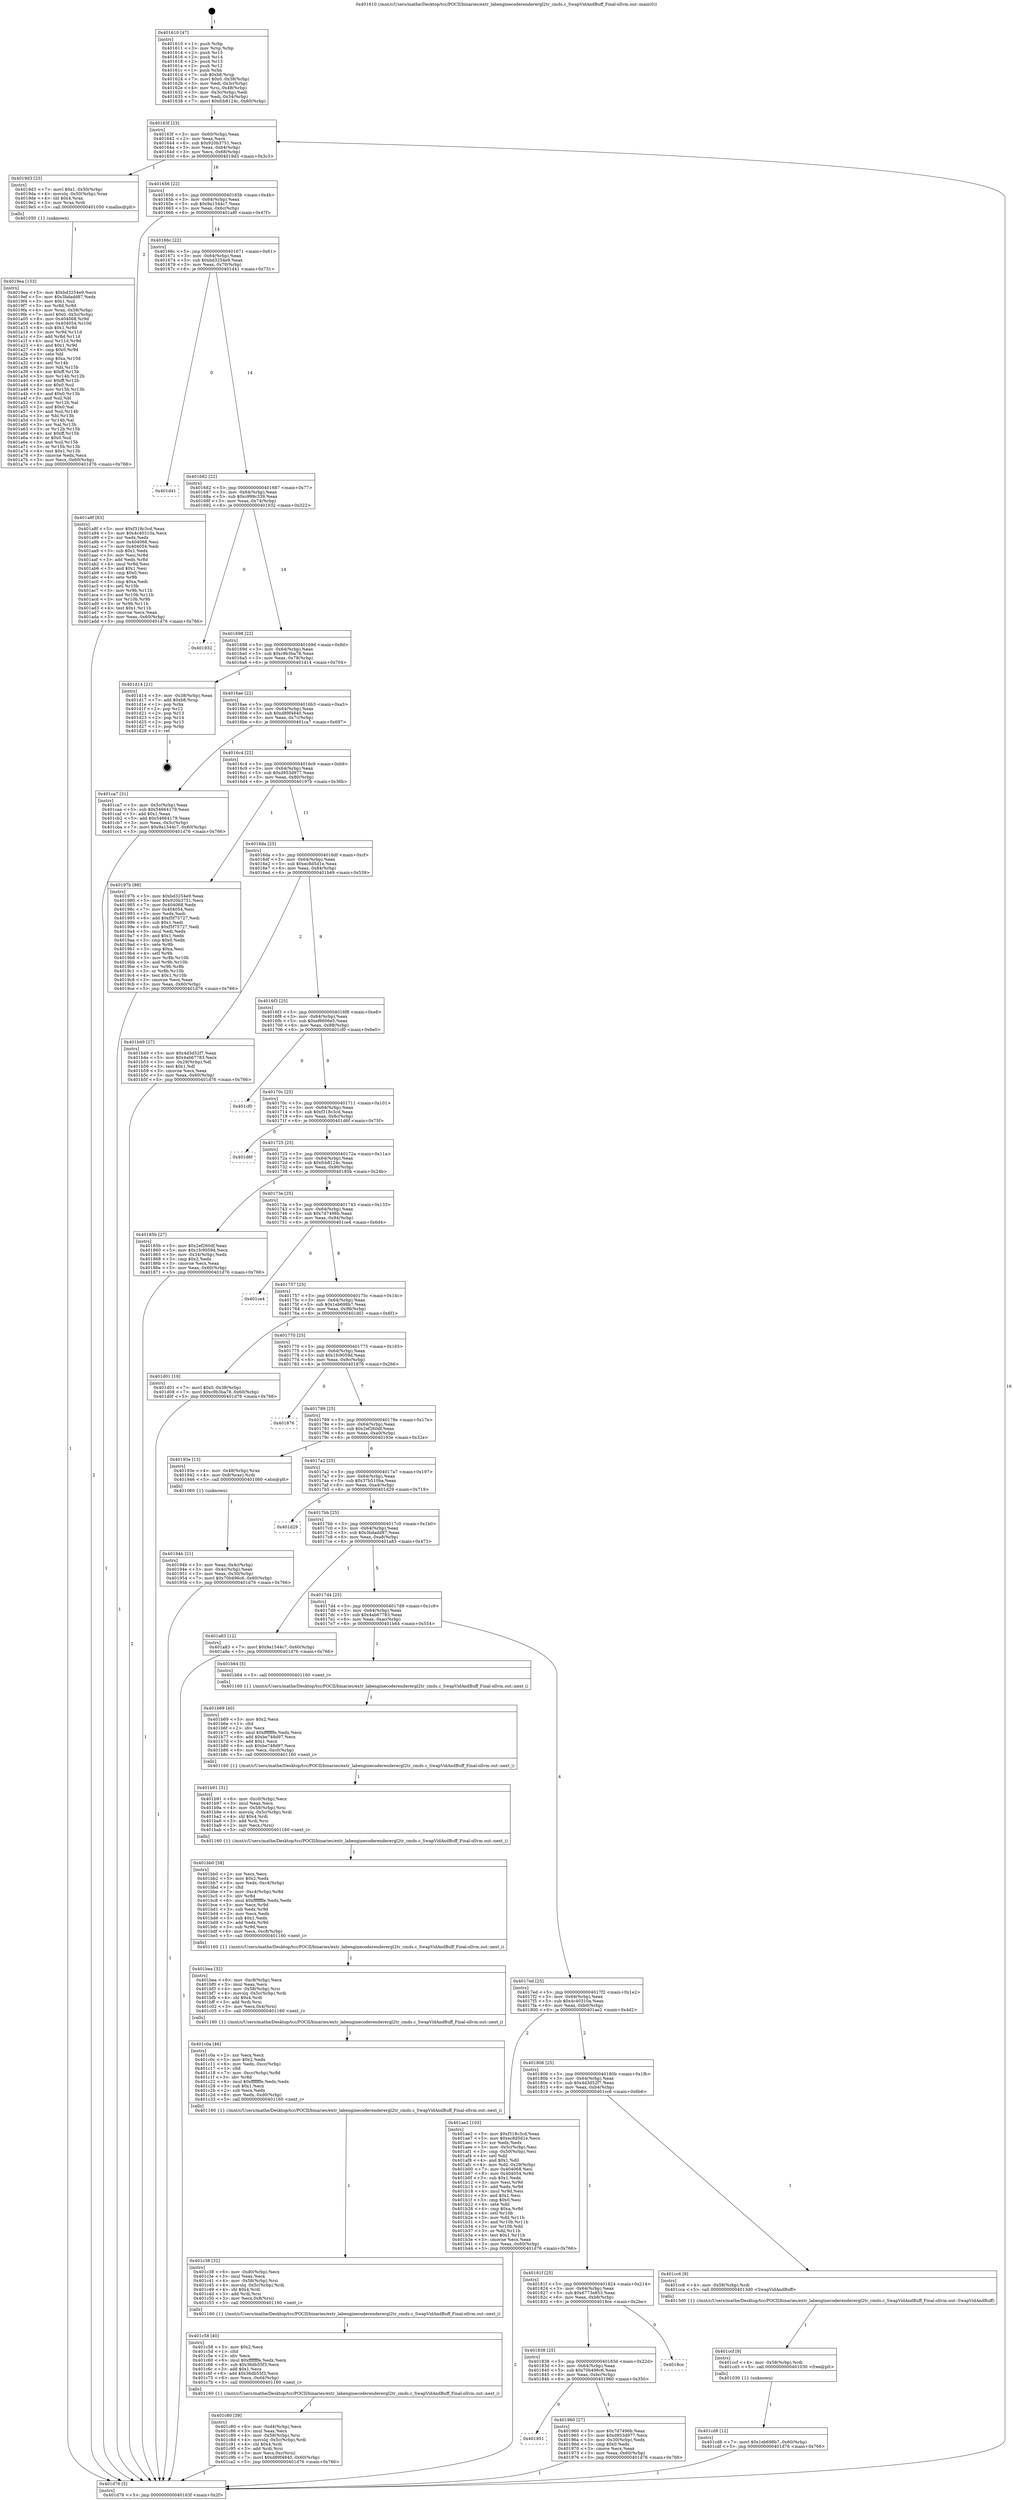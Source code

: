 digraph "0x401610" {
  label = "0x401610 (/mnt/c/Users/mathe/Desktop/tcc/POCII/binaries/extr_labenginecoderenderergl2tr_cmds.c_SwapVidAndBuff_Final-ollvm.out::main(0))"
  labelloc = "t"
  node[shape=record]

  Entry [label="",width=0.3,height=0.3,shape=circle,fillcolor=black,style=filled]
  "0x40163f" [label="{
     0x40163f [23]\l
     | [instrs]\l
     &nbsp;&nbsp;0x40163f \<+3\>: mov -0x60(%rbp),%eax\l
     &nbsp;&nbsp;0x401642 \<+2\>: mov %eax,%ecx\l
     &nbsp;&nbsp;0x401644 \<+6\>: sub $0x920b3751,%ecx\l
     &nbsp;&nbsp;0x40164a \<+3\>: mov %eax,-0x64(%rbp)\l
     &nbsp;&nbsp;0x40164d \<+3\>: mov %ecx,-0x68(%rbp)\l
     &nbsp;&nbsp;0x401650 \<+6\>: je 00000000004019d3 \<main+0x3c3\>\l
  }"]
  "0x4019d3" [label="{
     0x4019d3 [23]\l
     | [instrs]\l
     &nbsp;&nbsp;0x4019d3 \<+7\>: movl $0x1,-0x50(%rbp)\l
     &nbsp;&nbsp;0x4019da \<+4\>: movslq -0x50(%rbp),%rax\l
     &nbsp;&nbsp;0x4019de \<+4\>: shl $0x4,%rax\l
     &nbsp;&nbsp;0x4019e2 \<+3\>: mov %rax,%rdi\l
     &nbsp;&nbsp;0x4019e5 \<+5\>: call 0000000000401050 \<malloc@plt\>\l
     | [calls]\l
     &nbsp;&nbsp;0x401050 \{1\} (unknown)\l
  }"]
  "0x401656" [label="{
     0x401656 [22]\l
     | [instrs]\l
     &nbsp;&nbsp;0x401656 \<+5\>: jmp 000000000040165b \<main+0x4b\>\l
     &nbsp;&nbsp;0x40165b \<+3\>: mov -0x64(%rbp),%eax\l
     &nbsp;&nbsp;0x40165e \<+5\>: sub $0x9a1544c7,%eax\l
     &nbsp;&nbsp;0x401663 \<+3\>: mov %eax,-0x6c(%rbp)\l
     &nbsp;&nbsp;0x401666 \<+6\>: je 0000000000401a8f \<main+0x47f\>\l
  }"]
  Exit [label="",width=0.3,height=0.3,shape=circle,fillcolor=black,style=filled,peripheries=2]
  "0x401a8f" [label="{
     0x401a8f [83]\l
     | [instrs]\l
     &nbsp;&nbsp;0x401a8f \<+5\>: mov $0xf318c3cd,%eax\l
     &nbsp;&nbsp;0x401a94 \<+5\>: mov $0x4c40310a,%ecx\l
     &nbsp;&nbsp;0x401a99 \<+2\>: xor %edx,%edx\l
     &nbsp;&nbsp;0x401a9b \<+7\>: mov 0x404068,%esi\l
     &nbsp;&nbsp;0x401aa2 \<+7\>: mov 0x404054,%edi\l
     &nbsp;&nbsp;0x401aa9 \<+3\>: sub $0x1,%edx\l
     &nbsp;&nbsp;0x401aac \<+3\>: mov %esi,%r8d\l
     &nbsp;&nbsp;0x401aaf \<+3\>: add %edx,%r8d\l
     &nbsp;&nbsp;0x401ab2 \<+4\>: imul %r8d,%esi\l
     &nbsp;&nbsp;0x401ab6 \<+3\>: and $0x1,%esi\l
     &nbsp;&nbsp;0x401ab9 \<+3\>: cmp $0x0,%esi\l
     &nbsp;&nbsp;0x401abc \<+4\>: sete %r9b\l
     &nbsp;&nbsp;0x401ac0 \<+3\>: cmp $0xa,%edi\l
     &nbsp;&nbsp;0x401ac3 \<+4\>: setl %r10b\l
     &nbsp;&nbsp;0x401ac7 \<+3\>: mov %r9b,%r11b\l
     &nbsp;&nbsp;0x401aca \<+3\>: and %r10b,%r11b\l
     &nbsp;&nbsp;0x401acd \<+3\>: xor %r10b,%r9b\l
     &nbsp;&nbsp;0x401ad0 \<+3\>: or %r9b,%r11b\l
     &nbsp;&nbsp;0x401ad3 \<+4\>: test $0x1,%r11b\l
     &nbsp;&nbsp;0x401ad7 \<+3\>: cmovne %ecx,%eax\l
     &nbsp;&nbsp;0x401ada \<+3\>: mov %eax,-0x60(%rbp)\l
     &nbsp;&nbsp;0x401add \<+5\>: jmp 0000000000401d76 \<main+0x766\>\l
  }"]
  "0x40166c" [label="{
     0x40166c [22]\l
     | [instrs]\l
     &nbsp;&nbsp;0x40166c \<+5\>: jmp 0000000000401671 \<main+0x61\>\l
     &nbsp;&nbsp;0x401671 \<+3\>: mov -0x64(%rbp),%eax\l
     &nbsp;&nbsp;0x401674 \<+5\>: sub $0xbd3254e9,%eax\l
     &nbsp;&nbsp;0x401679 \<+3\>: mov %eax,-0x70(%rbp)\l
     &nbsp;&nbsp;0x40167c \<+6\>: je 0000000000401d41 \<main+0x731\>\l
  }"]
  "0x401cd8" [label="{
     0x401cd8 [12]\l
     | [instrs]\l
     &nbsp;&nbsp;0x401cd8 \<+7\>: movl $0x1eb698b7,-0x60(%rbp)\l
     &nbsp;&nbsp;0x401cdf \<+5\>: jmp 0000000000401d76 \<main+0x766\>\l
  }"]
  "0x401d41" [label="{
     0x401d41\l
  }", style=dashed]
  "0x401682" [label="{
     0x401682 [22]\l
     | [instrs]\l
     &nbsp;&nbsp;0x401682 \<+5\>: jmp 0000000000401687 \<main+0x77\>\l
     &nbsp;&nbsp;0x401687 \<+3\>: mov -0x64(%rbp),%eax\l
     &nbsp;&nbsp;0x40168a \<+5\>: sub $0xc999c339,%eax\l
     &nbsp;&nbsp;0x40168f \<+3\>: mov %eax,-0x74(%rbp)\l
     &nbsp;&nbsp;0x401692 \<+6\>: je 0000000000401932 \<main+0x322\>\l
  }"]
  "0x401ccf" [label="{
     0x401ccf [9]\l
     | [instrs]\l
     &nbsp;&nbsp;0x401ccf \<+4\>: mov -0x58(%rbp),%rdi\l
     &nbsp;&nbsp;0x401cd3 \<+5\>: call 0000000000401030 \<free@plt\>\l
     | [calls]\l
     &nbsp;&nbsp;0x401030 \{1\} (unknown)\l
  }"]
  "0x401932" [label="{
     0x401932\l
  }", style=dashed]
  "0x401698" [label="{
     0x401698 [22]\l
     | [instrs]\l
     &nbsp;&nbsp;0x401698 \<+5\>: jmp 000000000040169d \<main+0x8d\>\l
     &nbsp;&nbsp;0x40169d \<+3\>: mov -0x64(%rbp),%eax\l
     &nbsp;&nbsp;0x4016a0 \<+5\>: sub $0xc9b3ba78,%eax\l
     &nbsp;&nbsp;0x4016a5 \<+3\>: mov %eax,-0x78(%rbp)\l
     &nbsp;&nbsp;0x4016a8 \<+6\>: je 0000000000401d14 \<main+0x704\>\l
  }"]
  "0x401c80" [label="{
     0x401c80 [39]\l
     | [instrs]\l
     &nbsp;&nbsp;0x401c80 \<+6\>: mov -0xd4(%rbp),%ecx\l
     &nbsp;&nbsp;0x401c86 \<+3\>: imul %eax,%ecx\l
     &nbsp;&nbsp;0x401c89 \<+4\>: mov -0x58(%rbp),%rsi\l
     &nbsp;&nbsp;0x401c8d \<+4\>: movslq -0x5c(%rbp),%rdi\l
     &nbsp;&nbsp;0x401c91 \<+4\>: shl $0x4,%rdi\l
     &nbsp;&nbsp;0x401c95 \<+3\>: add %rdi,%rsi\l
     &nbsp;&nbsp;0x401c98 \<+3\>: mov %ecx,0xc(%rsi)\l
     &nbsp;&nbsp;0x401c9b \<+7\>: movl $0xd89f4840,-0x60(%rbp)\l
     &nbsp;&nbsp;0x401ca2 \<+5\>: jmp 0000000000401d76 \<main+0x766\>\l
  }"]
  "0x401d14" [label="{
     0x401d14 [21]\l
     | [instrs]\l
     &nbsp;&nbsp;0x401d14 \<+3\>: mov -0x38(%rbp),%eax\l
     &nbsp;&nbsp;0x401d17 \<+7\>: add $0xb8,%rsp\l
     &nbsp;&nbsp;0x401d1e \<+1\>: pop %rbx\l
     &nbsp;&nbsp;0x401d1f \<+2\>: pop %r12\l
     &nbsp;&nbsp;0x401d21 \<+2\>: pop %r13\l
     &nbsp;&nbsp;0x401d23 \<+2\>: pop %r14\l
     &nbsp;&nbsp;0x401d25 \<+2\>: pop %r15\l
     &nbsp;&nbsp;0x401d27 \<+1\>: pop %rbp\l
     &nbsp;&nbsp;0x401d28 \<+1\>: ret\l
  }"]
  "0x4016ae" [label="{
     0x4016ae [22]\l
     | [instrs]\l
     &nbsp;&nbsp;0x4016ae \<+5\>: jmp 00000000004016b3 \<main+0xa3\>\l
     &nbsp;&nbsp;0x4016b3 \<+3\>: mov -0x64(%rbp),%eax\l
     &nbsp;&nbsp;0x4016b6 \<+5\>: sub $0xd89f4840,%eax\l
     &nbsp;&nbsp;0x4016bb \<+3\>: mov %eax,-0x7c(%rbp)\l
     &nbsp;&nbsp;0x4016be \<+6\>: je 0000000000401ca7 \<main+0x697\>\l
  }"]
  "0x401c58" [label="{
     0x401c58 [40]\l
     | [instrs]\l
     &nbsp;&nbsp;0x401c58 \<+5\>: mov $0x2,%ecx\l
     &nbsp;&nbsp;0x401c5d \<+1\>: cltd\l
     &nbsp;&nbsp;0x401c5e \<+2\>: idiv %ecx\l
     &nbsp;&nbsp;0x401c60 \<+6\>: imul $0xfffffffe,%edx,%ecx\l
     &nbsp;&nbsp;0x401c66 \<+6\>: sub $0x36db55f3,%ecx\l
     &nbsp;&nbsp;0x401c6c \<+3\>: add $0x1,%ecx\l
     &nbsp;&nbsp;0x401c6f \<+6\>: add $0x36db55f3,%ecx\l
     &nbsp;&nbsp;0x401c75 \<+6\>: mov %ecx,-0xd4(%rbp)\l
     &nbsp;&nbsp;0x401c7b \<+5\>: call 0000000000401160 \<next_i\>\l
     | [calls]\l
     &nbsp;&nbsp;0x401160 \{1\} (/mnt/c/Users/mathe/Desktop/tcc/POCII/binaries/extr_labenginecoderenderergl2tr_cmds.c_SwapVidAndBuff_Final-ollvm.out::next_i)\l
  }"]
  "0x401ca7" [label="{
     0x401ca7 [31]\l
     | [instrs]\l
     &nbsp;&nbsp;0x401ca7 \<+3\>: mov -0x5c(%rbp),%eax\l
     &nbsp;&nbsp;0x401caa \<+5\>: sub $0x54664179,%eax\l
     &nbsp;&nbsp;0x401caf \<+3\>: add $0x1,%eax\l
     &nbsp;&nbsp;0x401cb2 \<+5\>: add $0x54664179,%eax\l
     &nbsp;&nbsp;0x401cb7 \<+3\>: mov %eax,-0x5c(%rbp)\l
     &nbsp;&nbsp;0x401cba \<+7\>: movl $0x9a1544c7,-0x60(%rbp)\l
     &nbsp;&nbsp;0x401cc1 \<+5\>: jmp 0000000000401d76 \<main+0x766\>\l
  }"]
  "0x4016c4" [label="{
     0x4016c4 [22]\l
     | [instrs]\l
     &nbsp;&nbsp;0x4016c4 \<+5\>: jmp 00000000004016c9 \<main+0xb9\>\l
     &nbsp;&nbsp;0x4016c9 \<+3\>: mov -0x64(%rbp),%eax\l
     &nbsp;&nbsp;0x4016cc \<+5\>: sub $0xd953d977,%eax\l
     &nbsp;&nbsp;0x4016d1 \<+3\>: mov %eax,-0x80(%rbp)\l
     &nbsp;&nbsp;0x4016d4 \<+6\>: je 000000000040197b \<main+0x36b\>\l
  }"]
  "0x401c38" [label="{
     0x401c38 [32]\l
     | [instrs]\l
     &nbsp;&nbsp;0x401c38 \<+6\>: mov -0xd0(%rbp),%ecx\l
     &nbsp;&nbsp;0x401c3e \<+3\>: imul %eax,%ecx\l
     &nbsp;&nbsp;0x401c41 \<+4\>: mov -0x58(%rbp),%rsi\l
     &nbsp;&nbsp;0x401c45 \<+4\>: movslq -0x5c(%rbp),%rdi\l
     &nbsp;&nbsp;0x401c49 \<+4\>: shl $0x4,%rdi\l
     &nbsp;&nbsp;0x401c4d \<+3\>: add %rdi,%rsi\l
     &nbsp;&nbsp;0x401c50 \<+3\>: mov %ecx,0x8(%rsi)\l
     &nbsp;&nbsp;0x401c53 \<+5\>: call 0000000000401160 \<next_i\>\l
     | [calls]\l
     &nbsp;&nbsp;0x401160 \{1\} (/mnt/c/Users/mathe/Desktop/tcc/POCII/binaries/extr_labenginecoderenderergl2tr_cmds.c_SwapVidAndBuff_Final-ollvm.out::next_i)\l
  }"]
  "0x40197b" [label="{
     0x40197b [88]\l
     | [instrs]\l
     &nbsp;&nbsp;0x40197b \<+5\>: mov $0xbd3254e9,%eax\l
     &nbsp;&nbsp;0x401980 \<+5\>: mov $0x920b3751,%ecx\l
     &nbsp;&nbsp;0x401985 \<+7\>: mov 0x404068,%edx\l
     &nbsp;&nbsp;0x40198c \<+7\>: mov 0x404054,%esi\l
     &nbsp;&nbsp;0x401993 \<+2\>: mov %edx,%edi\l
     &nbsp;&nbsp;0x401995 \<+6\>: add $0xf5f75727,%edi\l
     &nbsp;&nbsp;0x40199b \<+3\>: sub $0x1,%edi\l
     &nbsp;&nbsp;0x40199e \<+6\>: sub $0xf5f75727,%edi\l
     &nbsp;&nbsp;0x4019a4 \<+3\>: imul %edi,%edx\l
     &nbsp;&nbsp;0x4019a7 \<+3\>: and $0x1,%edx\l
     &nbsp;&nbsp;0x4019aa \<+3\>: cmp $0x0,%edx\l
     &nbsp;&nbsp;0x4019ad \<+4\>: sete %r8b\l
     &nbsp;&nbsp;0x4019b1 \<+3\>: cmp $0xa,%esi\l
     &nbsp;&nbsp;0x4019b4 \<+4\>: setl %r9b\l
     &nbsp;&nbsp;0x4019b8 \<+3\>: mov %r8b,%r10b\l
     &nbsp;&nbsp;0x4019bb \<+3\>: and %r9b,%r10b\l
     &nbsp;&nbsp;0x4019be \<+3\>: xor %r9b,%r8b\l
     &nbsp;&nbsp;0x4019c1 \<+3\>: or %r8b,%r10b\l
     &nbsp;&nbsp;0x4019c4 \<+4\>: test $0x1,%r10b\l
     &nbsp;&nbsp;0x4019c8 \<+3\>: cmovne %ecx,%eax\l
     &nbsp;&nbsp;0x4019cb \<+3\>: mov %eax,-0x60(%rbp)\l
     &nbsp;&nbsp;0x4019ce \<+5\>: jmp 0000000000401d76 \<main+0x766\>\l
  }"]
  "0x4016da" [label="{
     0x4016da [25]\l
     | [instrs]\l
     &nbsp;&nbsp;0x4016da \<+5\>: jmp 00000000004016df \<main+0xcf\>\l
     &nbsp;&nbsp;0x4016df \<+3\>: mov -0x64(%rbp),%eax\l
     &nbsp;&nbsp;0x4016e2 \<+5\>: sub $0xec8d5d1e,%eax\l
     &nbsp;&nbsp;0x4016e7 \<+6\>: mov %eax,-0x84(%rbp)\l
     &nbsp;&nbsp;0x4016ed \<+6\>: je 0000000000401b49 \<main+0x539\>\l
  }"]
  "0x401c0a" [label="{
     0x401c0a [46]\l
     | [instrs]\l
     &nbsp;&nbsp;0x401c0a \<+2\>: xor %ecx,%ecx\l
     &nbsp;&nbsp;0x401c0c \<+5\>: mov $0x2,%edx\l
     &nbsp;&nbsp;0x401c11 \<+6\>: mov %edx,-0xcc(%rbp)\l
     &nbsp;&nbsp;0x401c17 \<+1\>: cltd\l
     &nbsp;&nbsp;0x401c18 \<+7\>: mov -0xcc(%rbp),%r8d\l
     &nbsp;&nbsp;0x401c1f \<+3\>: idiv %r8d\l
     &nbsp;&nbsp;0x401c22 \<+6\>: imul $0xfffffffe,%edx,%edx\l
     &nbsp;&nbsp;0x401c28 \<+3\>: sub $0x1,%ecx\l
     &nbsp;&nbsp;0x401c2b \<+2\>: sub %ecx,%edx\l
     &nbsp;&nbsp;0x401c2d \<+6\>: mov %edx,-0xd0(%rbp)\l
     &nbsp;&nbsp;0x401c33 \<+5\>: call 0000000000401160 \<next_i\>\l
     | [calls]\l
     &nbsp;&nbsp;0x401160 \{1\} (/mnt/c/Users/mathe/Desktop/tcc/POCII/binaries/extr_labenginecoderenderergl2tr_cmds.c_SwapVidAndBuff_Final-ollvm.out::next_i)\l
  }"]
  "0x401b49" [label="{
     0x401b49 [27]\l
     | [instrs]\l
     &nbsp;&nbsp;0x401b49 \<+5\>: mov $0x4d3d52f7,%eax\l
     &nbsp;&nbsp;0x401b4e \<+5\>: mov $0x4ab67783,%ecx\l
     &nbsp;&nbsp;0x401b53 \<+3\>: mov -0x29(%rbp),%dl\l
     &nbsp;&nbsp;0x401b56 \<+3\>: test $0x1,%dl\l
     &nbsp;&nbsp;0x401b59 \<+3\>: cmovne %ecx,%eax\l
     &nbsp;&nbsp;0x401b5c \<+3\>: mov %eax,-0x60(%rbp)\l
     &nbsp;&nbsp;0x401b5f \<+5\>: jmp 0000000000401d76 \<main+0x766\>\l
  }"]
  "0x4016f3" [label="{
     0x4016f3 [25]\l
     | [instrs]\l
     &nbsp;&nbsp;0x4016f3 \<+5\>: jmp 00000000004016f8 \<main+0xe8\>\l
     &nbsp;&nbsp;0x4016f8 \<+3\>: mov -0x64(%rbp),%eax\l
     &nbsp;&nbsp;0x4016fb \<+5\>: sub $0xef6606e5,%eax\l
     &nbsp;&nbsp;0x401700 \<+6\>: mov %eax,-0x88(%rbp)\l
     &nbsp;&nbsp;0x401706 \<+6\>: je 0000000000401cf0 \<main+0x6e0\>\l
  }"]
  "0x401bea" [label="{
     0x401bea [32]\l
     | [instrs]\l
     &nbsp;&nbsp;0x401bea \<+6\>: mov -0xc8(%rbp),%ecx\l
     &nbsp;&nbsp;0x401bf0 \<+3\>: imul %eax,%ecx\l
     &nbsp;&nbsp;0x401bf3 \<+4\>: mov -0x58(%rbp),%rsi\l
     &nbsp;&nbsp;0x401bf7 \<+4\>: movslq -0x5c(%rbp),%rdi\l
     &nbsp;&nbsp;0x401bfb \<+4\>: shl $0x4,%rdi\l
     &nbsp;&nbsp;0x401bff \<+3\>: add %rdi,%rsi\l
     &nbsp;&nbsp;0x401c02 \<+3\>: mov %ecx,0x4(%rsi)\l
     &nbsp;&nbsp;0x401c05 \<+5\>: call 0000000000401160 \<next_i\>\l
     | [calls]\l
     &nbsp;&nbsp;0x401160 \{1\} (/mnt/c/Users/mathe/Desktop/tcc/POCII/binaries/extr_labenginecoderenderergl2tr_cmds.c_SwapVidAndBuff_Final-ollvm.out::next_i)\l
  }"]
  "0x401cf0" [label="{
     0x401cf0\l
  }", style=dashed]
  "0x40170c" [label="{
     0x40170c [25]\l
     | [instrs]\l
     &nbsp;&nbsp;0x40170c \<+5\>: jmp 0000000000401711 \<main+0x101\>\l
     &nbsp;&nbsp;0x401711 \<+3\>: mov -0x64(%rbp),%eax\l
     &nbsp;&nbsp;0x401714 \<+5\>: sub $0xf318c3cd,%eax\l
     &nbsp;&nbsp;0x401719 \<+6\>: mov %eax,-0x8c(%rbp)\l
     &nbsp;&nbsp;0x40171f \<+6\>: je 0000000000401d6f \<main+0x75f\>\l
  }"]
  "0x401bb0" [label="{
     0x401bb0 [58]\l
     | [instrs]\l
     &nbsp;&nbsp;0x401bb0 \<+2\>: xor %ecx,%ecx\l
     &nbsp;&nbsp;0x401bb2 \<+5\>: mov $0x2,%edx\l
     &nbsp;&nbsp;0x401bb7 \<+6\>: mov %edx,-0xc4(%rbp)\l
     &nbsp;&nbsp;0x401bbd \<+1\>: cltd\l
     &nbsp;&nbsp;0x401bbe \<+7\>: mov -0xc4(%rbp),%r8d\l
     &nbsp;&nbsp;0x401bc5 \<+3\>: idiv %r8d\l
     &nbsp;&nbsp;0x401bc8 \<+6\>: imul $0xfffffffe,%edx,%edx\l
     &nbsp;&nbsp;0x401bce \<+3\>: mov %ecx,%r9d\l
     &nbsp;&nbsp;0x401bd1 \<+3\>: sub %edx,%r9d\l
     &nbsp;&nbsp;0x401bd4 \<+2\>: mov %ecx,%edx\l
     &nbsp;&nbsp;0x401bd6 \<+3\>: sub $0x1,%edx\l
     &nbsp;&nbsp;0x401bd9 \<+3\>: add %edx,%r9d\l
     &nbsp;&nbsp;0x401bdc \<+3\>: sub %r9d,%ecx\l
     &nbsp;&nbsp;0x401bdf \<+6\>: mov %ecx,-0xc8(%rbp)\l
     &nbsp;&nbsp;0x401be5 \<+5\>: call 0000000000401160 \<next_i\>\l
     | [calls]\l
     &nbsp;&nbsp;0x401160 \{1\} (/mnt/c/Users/mathe/Desktop/tcc/POCII/binaries/extr_labenginecoderenderergl2tr_cmds.c_SwapVidAndBuff_Final-ollvm.out::next_i)\l
  }"]
  "0x401d6f" [label="{
     0x401d6f\l
  }", style=dashed]
  "0x401725" [label="{
     0x401725 [25]\l
     | [instrs]\l
     &nbsp;&nbsp;0x401725 \<+5\>: jmp 000000000040172a \<main+0x11a\>\l
     &nbsp;&nbsp;0x40172a \<+3\>: mov -0x64(%rbp),%eax\l
     &nbsp;&nbsp;0x40172d \<+5\>: sub $0xfcb8124c,%eax\l
     &nbsp;&nbsp;0x401732 \<+6\>: mov %eax,-0x90(%rbp)\l
     &nbsp;&nbsp;0x401738 \<+6\>: je 000000000040185b \<main+0x24b\>\l
  }"]
  "0x401b91" [label="{
     0x401b91 [31]\l
     | [instrs]\l
     &nbsp;&nbsp;0x401b91 \<+6\>: mov -0xc0(%rbp),%ecx\l
     &nbsp;&nbsp;0x401b97 \<+3\>: imul %eax,%ecx\l
     &nbsp;&nbsp;0x401b9a \<+4\>: mov -0x58(%rbp),%rsi\l
     &nbsp;&nbsp;0x401b9e \<+4\>: movslq -0x5c(%rbp),%rdi\l
     &nbsp;&nbsp;0x401ba2 \<+4\>: shl $0x4,%rdi\l
     &nbsp;&nbsp;0x401ba6 \<+3\>: add %rdi,%rsi\l
     &nbsp;&nbsp;0x401ba9 \<+2\>: mov %ecx,(%rsi)\l
     &nbsp;&nbsp;0x401bab \<+5\>: call 0000000000401160 \<next_i\>\l
     | [calls]\l
     &nbsp;&nbsp;0x401160 \{1\} (/mnt/c/Users/mathe/Desktop/tcc/POCII/binaries/extr_labenginecoderenderergl2tr_cmds.c_SwapVidAndBuff_Final-ollvm.out::next_i)\l
  }"]
  "0x40185b" [label="{
     0x40185b [27]\l
     | [instrs]\l
     &nbsp;&nbsp;0x40185b \<+5\>: mov $0x2ef260df,%eax\l
     &nbsp;&nbsp;0x401860 \<+5\>: mov $0x1fc9059d,%ecx\l
     &nbsp;&nbsp;0x401865 \<+3\>: mov -0x34(%rbp),%edx\l
     &nbsp;&nbsp;0x401868 \<+3\>: cmp $0x2,%edx\l
     &nbsp;&nbsp;0x40186b \<+3\>: cmovne %ecx,%eax\l
     &nbsp;&nbsp;0x40186e \<+3\>: mov %eax,-0x60(%rbp)\l
     &nbsp;&nbsp;0x401871 \<+5\>: jmp 0000000000401d76 \<main+0x766\>\l
  }"]
  "0x40173e" [label="{
     0x40173e [25]\l
     | [instrs]\l
     &nbsp;&nbsp;0x40173e \<+5\>: jmp 0000000000401743 \<main+0x133\>\l
     &nbsp;&nbsp;0x401743 \<+3\>: mov -0x64(%rbp),%eax\l
     &nbsp;&nbsp;0x401746 \<+5\>: sub $0x7d7496b,%eax\l
     &nbsp;&nbsp;0x40174b \<+6\>: mov %eax,-0x94(%rbp)\l
     &nbsp;&nbsp;0x401751 \<+6\>: je 0000000000401ce4 \<main+0x6d4\>\l
  }"]
  "0x401d76" [label="{
     0x401d76 [5]\l
     | [instrs]\l
     &nbsp;&nbsp;0x401d76 \<+5\>: jmp 000000000040163f \<main+0x2f\>\l
  }"]
  "0x401610" [label="{
     0x401610 [47]\l
     | [instrs]\l
     &nbsp;&nbsp;0x401610 \<+1\>: push %rbp\l
     &nbsp;&nbsp;0x401611 \<+3\>: mov %rsp,%rbp\l
     &nbsp;&nbsp;0x401614 \<+2\>: push %r15\l
     &nbsp;&nbsp;0x401616 \<+2\>: push %r14\l
     &nbsp;&nbsp;0x401618 \<+2\>: push %r13\l
     &nbsp;&nbsp;0x40161a \<+2\>: push %r12\l
     &nbsp;&nbsp;0x40161c \<+1\>: push %rbx\l
     &nbsp;&nbsp;0x40161d \<+7\>: sub $0xb8,%rsp\l
     &nbsp;&nbsp;0x401624 \<+7\>: movl $0x0,-0x38(%rbp)\l
     &nbsp;&nbsp;0x40162b \<+3\>: mov %edi,-0x3c(%rbp)\l
     &nbsp;&nbsp;0x40162e \<+4\>: mov %rsi,-0x48(%rbp)\l
     &nbsp;&nbsp;0x401632 \<+3\>: mov -0x3c(%rbp),%edi\l
     &nbsp;&nbsp;0x401635 \<+3\>: mov %edi,-0x34(%rbp)\l
     &nbsp;&nbsp;0x401638 \<+7\>: movl $0xfcb8124c,-0x60(%rbp)\l
  }"]
  "0x401b69" [label="{
     0x401b69 [40]\l
     | [instrs]\l
     &nbsp;&nbsp;0x401b69 \<+5\>: mov $0x2,%ecx\l
     &nbsp;&nbsp;0x401b6e \<+1\>: cltd\l
     &nbsp;&nbsp;0x401b6f \<+2\>: idiv %ecx\l
     &nbsp;&nbsp;0x401b71 \<+6\>: imul $0xfffffffe,%edx,%ecx\l
     &nbsp;&nbsp;0x401b77 \<+6\>: add $0xbe748d97,%ecx\l
     &nbsp;&nbsp;0x401b7d \<+3\>: add $0x1,%ecx\l
     &nbsp;&nbsp;0x401b80 \<+6\>: sub $0xbe748d97,%ecx\l
     &nbsp;&nbsp;0x401b86 \<+6\>: mov %ecx,-0xc0(%rbp)\l
     &nbsp;&nbsp;0x401b8c \<+5\>: call 0000000000401160 \<next_i\>\l
     | [calls]\l
     &nbsp;&nbsp;0x401160 \{1\} (/mnt/c/Users/mathe/Desktop/tcc/POCII/binaries/extr_labenginecoderenderergl2tr_cmds.c_SwapVidAndBuff_Final-ollvm.out::next_i)\l
  }"]
  "0x401ce4" [label="{
     0x401ce4\l
  }", style=dashed]
  "0x401757" [label="{
     0x401757 [25]\l
     | [instrs]\l
     &nbsp;&nbsp;0x401757 \<+5\>: jmp 000000000040175c \<main+0x14c\>\l
     &nbsp;&nbsp;0x40175c \<+3\>: mov -0x64(%rbp),%eax\l
     &nbsp;&nbsp;0x40175f \<+5\>: sub $0x1eb698b7,%eax\l
     &nbsp;&nbsp;0x401764 \<+6\>: mov %eax,-0x98(%rbp)\l
     &nbsp;&nbsp;0x40176a \<+6\>: je 0000000000401d01 \<main+0x6f1\>\l
  }"]
  "0x4019ea" [label="{
     0x4019ea [153]\l
     | [instrs]\l
     &nbsp;&nbsp;0x4019ea \<+5\>: mov $0xbd3254e9,%ecx\l
     &nbsp;&nbsp;0x4019ef \<+5\>: mov $0x3bdadd87,%edx\l
     &nbsp;&nbsp;0x4019f4 \<+3\>: mov $0x1,%sil\l
     &nbsp;&nbsp;0x4019f7 \<+3\>: xor %r8d,%r8d\l
     &nbsp;&nbsp;0x4019fa \<+4\>: mov %rax,-0x58(%rbp)\l
     &nbsp;&nbsp;0x4019fe \<+7\>: movl $0x0,-0x5c(%rbp)\l
     &nbsp;&nbsp;0x401a05 \<+8\>: mov 0x404068,%r9d\l
     &nbsp;&nbsp;0x401a0d \<+8\>: mov 0x404054,%r10d\l
     &nbsp;&nbsp;0x401a15 \<+4\>: sub $0x1,%r8d\l
     &nbsp;&nbsp;0x401a19 \<+3\>: mov %r9d,%r11d\l
     &nbsp;&nbsp;0x401a1c \<+3\>: add %r8d,%r11d\l
     &nbsp;&nbsp;0x401a1f \<+4\>: imul %r11d,%r9d\l
     &nbsp;&nbsp;0x401a23 \<+4\>: and $0x1,%r9d\l
     &nbsp;&nbsp;0x401a27 \<+4\>: cmp $0x0,%r9d\l
     &nbsp;&nbsp;0x401a2b \<+3\>: sete %bl\l
     &nbsp;&nbsp;0x401a2e \<+4\>: cmp $0xa,%r10d\l
     &nbsp;&nbsp;0x401a32 \<+4\>: setl %r14b\l
     &nbsp;&nbsp;0x401a36 \<+3\>: mov %bl,%r15b\l
     &nbsp;&nbsp;0x401a39 \<+4\>: xor $0xff,%r15b\l
     &nbsp;&nbsp;0x401a3d \<+3\>: mov %r14b,%r12b\l
     &nbsp;&nbsp;0x401a40 \<+4\>: xor $0xff,%r12b\l
     &nbsp;&nbsp;0x401a44 \<+4\>: xor $0x0,%sil\l
     &nbsp;&nbsp;0x401a48 \<+3\>: mov %r15b,%r13b\l
     &nbsp;&nbsp;0x401a4b \<+4\>: and $0x0,%r13b\l
     &nbsp;&nbsp;0x401a4f \<+3\>: and %sil,%bl\l
     &nbsp;&nbsp;0x401a52 \<+3\>: mov %r12b,%al\l
     &nbsp;&nbsp;0x401a55 \<+2\>: and $0x0,%al\l
     &nbsp;&nbsp;0x401a57 \<+3\>: and %sil,%r14b\l
     &nbsp;&nbsp;0x401a5a \<+3\>: or %bl,%r13b\l
     &nbsp;&nbsp;0x401a5d \<+3\>: or %r14b,%al\l
     &nbsp;&nbsp;0x401a60 \<+3\>: xor %al,%r13b\l
     &nbsp;&nbsp;0x401a63 \<+3\>: or %r12b,%r15b\l
     &nbsp;&nbsp;0x401a66 \<+4\>: xor $0xff,%r15b\l
     &nbsp;&nbsp;0x401a6a \<+4\>: or $0x0,%sil\l
     &nbsp;&nbsp;0x401a6e \<+3\>: and %sil,%r15b\l
     &nbsp;&nbsp;0x401a71 \<+3\>: or %r15b,%r13b\l
     &nbsp;&nbsp;0x401a74 \<+4\>: test $0x1,%r13b\l
     &nbsp;&nbsp;0x401a78 \<+3\>: cmovne %edx,%ecx\l
     &nbsp;&nbsp;0x401a7b \<+3\>: mov %ecx,-0x60(%rbp)\l
     &nbsp;&nbsp;0x401a7e \<+5\>: jmp 0000000000401d76 \<main+0x766\>\l
  }"]
  "0x401d01" [label="{
     0x401d01 [19]\l
     | [instrs]\l
     &nbsp;&nbsp;0x401d01 \<+7\>: movl $0x0,-0x38(%rbp)\l
     &nbsp;&nbsp;0x401d08 \<+7\>: movl $0xc9b3ba78,-0x60(%rbp)\l
     &nbsp;&nbsp;0x401d0f \<+5\>: jmp 0000000000401d76 \<main+0x766\>\l
  }"]
  "0x401770" [label="{
     0x401770 [25]\l
     | [instrs]\l
     &nbsp;&nbsp;0x401770 \<+5\>: jmp 0000000000401775 \<main+0x165\>\l
     &nbsp;&nbsp;0x401775 \<+3\>: mov -0x64(%rbp),%eax\l
     &nbsp;&nbsp;0x401778 \<+5\>: sub $0x1fc9059d,%eax\l
     &nbsp;&nbsp;0x40177d \<+6\>: mov %eax,-0x9c(%rbp)\l
     &nbsp;&nbsp;0x401783 \<+6\>: je 0000000000401876 \<main+0x266\>\l
  }"]
  "0x401851" [label="{
     0x401851\l
  }", style=dashed]
  "0x401876" [label="{
     0x401876\l
  }", style=dashed]
  "0x401789" [label="{
     0x401789 [25]\l
     | [instrs]\l
     &nbsp;&nbsp;0x401789 \<+5\>: jmp 000000000040178e \<main+0x17e\>\l
     &nbsp;&nbsp;0x40178e \<+3\>: mov -0x64(%rbp),%eax\l
     &nbsp;&nbsp;0x401791 \<+5\>: sub $0x2ef260df,%eax\l
     &nbsp;&nbsp;0x401796 \<+6\>: mov %eax,-0xa0(%rbp)\l
     &nbsp;&nbsp;0x40179c \<+6\>: je 000000000040193e \<main+0x32e\>\l
  }"]
  "0x401960" [label="{
     0x401960 [27]\l
     | [instrs]\l
     &nbsp;&nbsp;0x401960 \<+5\>: mov $0x7d7496b,%eax\l
     &nbsp;&nbsp;0x401965 \<+5\>: mov $0xd953d977,%ecx\l
     &nbsp;&nbsp;0x40196a \<+3\>: mov -0x30(%rbp),%edx\l
     &nbsp;&nbsp;0x40196d \<+3\>: cmp $0x0,%edx\l
     &nbsp;&nbsp;0x401970 \<+3\>: cmove %ecx,%eax\l
     &nbsp;&nbsp;0x401973 \<+3\>: mov %eax,-0x60(%rbp)\l
     &nbsp;&nbsp;0x401976 \<+5\>: jmp 0000000000401d76 \<main+0x766\>\l
  }"]
  "0x40193e" [label="{
     0x40193e [13]\l
     | [instrs]\l
     &nbsp;&nbsp;0x40193e \<+4\>: mov -0x48(%rbp),%rax\l
     &nbsp;&nbsp;0x401942 \<+4\>: mov 0x8(%rax),%rdi\l
     &nbsp;&nbsp;0x401946 \<+5\>: call 0000000000401060 \<atoi@plt\>\l
     | [calls]\l
     &nbsp;&nbsp;0x401060 \{1\} (unknown)\l
  }"]
  "0x4017a2" [label="{
     0x4017a2 [25]\l
     | [instrs]\l
     &nbsp;&nbsp;0x4017a2 \<+5\>: jmp 00000000004017a7 \<main+0x197\>\l
     &nbsp;&nbsp;0x4017a7 \<+3\>: mov -0x64(%rbp),%eax\l
     &nbsp;&nbsp;0x4017aa \<+5\>: sub $0x37b510ba,%eax\l
     &nbsp;&nbsp;0x4017af \<+6\>: mov %eax,-0xa4(%rbp)\l
     &nbsp;&nbsp;0x4017b5 \<+6\>: je 0000000000401d29 \<main+0x719\>\l
  }"]
  "0x40194b" [label="{
     0x40194b [21]\l
     | [instrs]\l
     &nbsp;&nbsp;0x40194b \<+3\>: mov %eax,-0x4c(%rbp)\l
     &nbsp;&nbsp;0x40194e \<+3\>: mov -0x4c(%rbp),%eax\l
     &nbsp;&nbsp;0x401951 \<+3\>: mov %eax,-0x30(%rbp)\l
     &nbsp;&nbsp;0x401954 \<+7\>: movl $0x70b496c6,-0x60(%rbp)\l
     &nbsp;&nbsp;0x40195b \<+5\>: jmp 0000000000401d76 \<main+0x766\>\l
  }"]
  "0x401838" [label="{
     0x401838 [25]\l
     | [instrs]\l
     &nbsp;&nbsp;0x401838 \<+5\>: jmp 000000000040183d \<main+0x22d\>\l
     &nbsp;&nbsp;0x40183d \<+3\>: mov -0x64(%rbp),%eax\l
     &nbsp;&nbsp;0x401840 \<+5\>: sub $0x70b496c6,%eax\l
     &nbsp;&nbsp;0x401845 \<+6\>: mov %eax,-0xbc(%rbp)\l
     &nbsp;&nbsp;0x40184b \<+6\>: je 0000000000401960 \<main+0x350\>\l
  }"]
  "0x401d29" [label="{
     0x401d29\l
  }", style=dashed]
  "0x4017bb" [label="{
     0x4017bb [25]\l
     | [instrs]\l
     &nbsp;&nbsp;0x4017bb \<+5\>: jmp 00000000004017c0 \<main+0x1b0\>\l
     &nbsp;&nbsp;0x4017c0 \<+3\>: mov -0x64(%rbp),%eax\l
     &nbsp;&nbsp;0x4017c3 \<+5\>: sub $0x3bdadd87,%eax\l
     &nbsp;&nbsp;0x4017c8 \<+6\>: mov %eax,-0xa8(%rbp)\l
     &nbsp;&nbsp;0x4017ce \<+6\>: je 0000000000401a83 \<main+0x473\>\l
  }"]
  "0x4018ce" [label="{
     0x4018ce\l
  }", style=dashed]
  "0x401a83" [label="{
     0x401a83 [12]\l
     | [instrs]\l
     &nbsp;&nbsp;0x401a83 \<+7\>: movl $0x9a1544c7,-0x60(%rbp)\l
     &nbsp;&nbsp;0x401a8a \<+5\>: jmp 0000000000401d76 \<main+0x766\>\l
  }"]
  "0x4017d4" [label="{
     0x4017d4 [25]\l
     | [instrs]\l
     &nbsp;&nbsp;0x4017d4 \<+5\>: jmp 00000000004017d9 \<main+0x1c9\>\l
     &nbsp;&nbsp;0x4017d9 \<+3\>: mov -0x64(%rbp),%eax\l
     &nbsp;&nbsp;0x4017dc \<+5\>: sub $0x4ab67783,%eax\l
     &nbsp;&nbsp;0x4017e1 \<+6\>: mov %eax,-0xac(%rbp)\l
     &nbsp;&nbsp;0x4017e7 \<+6\>: je 0000000000401b64 \<main+0x554\>\l
  }"]
  "0x40181f" [label="{
     0x40181f [25]\l
     | [instrs]\l
     &nbsp;&nbsp;0x40181f \<+5\>: jmp 0000000000401824 \<main+0x214\>\l
     &nbsp;&nbsp;0x401824 \<+3\>: mov -0x64(%rbp),%eax\l
     &nbsp;&nbsp;0x401827 \<+5\>: sub $0x6773e853,%eax\l
     &nbsp;&nbsp;0x40182c \<+6\>: mov %eax,-0xb8(%rbp)\l
     &nbsp;&nbsp;0x401832 \<+6\>: je 00000000004018ce \<main+0x2be\>\l
  }"]
  "0x401b64" [label="{
     0x401b64 [5]\l
     | [instrs]\l
     &nbsp;&nbsp;0x401b64 \<+5\>: call 0000000000401160 \<next_i\>\l
     | [calls]\l
     &nbsp;&nbsp;0x401160 \{1\} (/mnt/c/Users/mathe/Desktop/tcc/POCII/binaries/extr_labenginecoderenderergl2tr_cmds.c_SwapVidAndBuff_Final-ollvm.out::next_i)\l
  }"]
  "0x4017ed" [label="{
     0x4017ed [25]\l
     | [instrs]\l
     &nbsp;&nbsp;0x4017ed \<+5\>: jmp 00000000004017f2 \<main+0x1e2\>\l
     &nbsp;&nbsp;0x4017f2 \<+3\>: mov -0x64(%rbp),%eax\l
     &nbsp;&nbsp;0x4017f5 \<+5\>: sub $0x4c40310a,%eax\l
     &nbsp;&nbsp;0x4017fa \<+6\>: mov %eax,-0xb0(%rbp)\l
     &nbsp;&nbsp;0x401800 \<+6\>: je 0000000000401ae2 \<main+0x4d2\>\l
  }"]
  "0x401cc6" [label="{
     0x401cc6 [9]\l
     | [instrs]\l
     &nbsp;&nbsp;0x401cc6 \<+4\>: mov -0x58(%rbp),%rdi\l
     &nbsp;&nbsp;0x401cca \<+5\>: call 00000000004013d0 \<SwapVidAndBuff\>\l
     | [calls]\l
     &nbsp;&nbsp;0x4013d0 \{1\} (/mnt/c/Users/mathe/Desktop/tcc/POCII/binaries/extr_labenginecoderenderergl2tr_cmds.c_SwapVidAndBuff_Final-ollvm.out::SwapVidAndBuff)\l
  }"]
  "0x401ae2" [label="{
     0x401ae2 [103]\l
     | [instrs]\l
     &nbsp;&nbsp;0x401ae2 \<+5\>: mov $0xf318c3cd,%eax\l
     &nbsp;&nbsp;0x401ae7 \<+5\>: mov $0xec8d5d1e,%ecx\l
     &nbsp;&nbsp;0x401aec \<+2\>: xor %edx,%edx\l
     &nbsp;&nbsp;0x401aee \<+3\>: mov -0x5c(%rbp),%esi\l
     &nbsp;&nbsp;0x401af1 \<+3\>: cmp -0x50(%rbp),%esi\l
     &nbsp;&nbsp;0x401af4 \<+4\>: setl %dil\l
     &nbsp;&nbsp;0x401af8 \<+4\>: and $0x1,%dil\l
     &nbsp;&nbsp;0x401afc \<+4\>: mov %dil,-0x29(%rbp)\l
     &nbsp;&nbsp;0x401b00 \<+7\>: mov 0x404068,%esi\l
     &nbsp;&nbsp;0x401b07 \<+8\>: mov 0x404054,%r8d\l
     &nbsp;&nbsp;0x401b0f \<+3\>: sub $0x1,%edx\l
     &nbsp;&nbsp;0x401b12 \<+3\>: mov %esi,%r9d\l
     &nbsp;&nbsp;0x401b15 \<+3\>: add %edx,%r9d\l
     &nbsp;&nbsp;0x401b18 \<+4\>: imul %r9d,%esi\l
     &nbsp;&nbsp;0x401b1c \<+3\>: and $0x1,%esi\l
     &nbsp;&nbsp;0x401b1f \<+3\>: cmp $0x0,%esi\l
     &nbsp;&nbsp;0x401b22 \<+4\>: sete %dil\l
     &nbsp;&nbsp;0x401b26 \<+4\>: cmp $0xa,%r8d\l
     &nbsp;&nbsp;0x401b2a \<+4\>: setl %r10b\l
     &nbsp;&nbsp;0x401b2e \<+3\>: mov %dil,%r11b\l
     &nbsp;&nbsp;0x401b31 \<+3\>: and %r10b,%r11b\l
     &nbsp;&nbsp;0x401b34 \<+3\>: xor %r10b,%dil\l
     &nbsp;&nbsp;0x401b37 \<+3\>: or %dil,%r11b\l
     &nbsp;&nbsp;0x401b3a \<+4\>: test $0x1,%r11b\l
     &nbsp;&nbsp;0x401b3e \<+3\>: cmovne %ecx,%eax\l
     &nbsp;&nbsp;0x401b41 \<+3\>: mov %eax,-0x60(%rbp)\l
     &nbsp;&nbsp;0x401b44 \<+5\>: jmp 0000000000401d76 \<main+0x766\>\l
  }"]
  "0x401806" [label="{
     0x401806 [25]\l
     | [instrs]\l
     &nbsp;&nbsp;0x401806 \<+5\>: jmp 000000000040180b \<main+0x1fb\>\l
     &nbsp;&nbsp;0x40180b \<+3\>: mov -0x64(%rbp),%eax\l
     &nbsp;&nbsp;0x40180e \<+5\>: sub $0x4d3d52f7,%eax\l
     &nbsp;&nbsp;0x401813 \<+6\>: mov %eax,-0xb4(%rbp)\l
     &nbsp;&nbsp;0x401819 \<+6\>: je 0000000000401cc6 \<main+0x6b6\>\l
  }"]
  Entry -> "0x401610" [label=" 1"]
  "0x40163f" -> "0x4019d3" [label=" 1"]
  "0x40163f" -> "0x401656" [label=" 16"]
  "0x401d14" -> Exit [label=" 1"]
  "0x401656" -> "0x401a8f" [label=" 2"]
  "0x401656" -> "0x40166c" [label=" 14"]
  "0x401d01" -> "0x401d76" [label=" 1"]
  "0x40166c" -> "0x401d41" [label=" 0"]
  "0x40166c" -> "0x401682" [label=" 14"]
  "0x401cd8" -> "0x401d76" [label=" 1"]
  "0x401682" -> "0x401932" [label=" 0"]
  "0x401682" -> "0x401698" [label=" 14"]
  "0x401ccf" -> "0x401cd8" [label=" 1"]
  "0x401698" -> "0x401d14" [label=" 1"]
  "0x401698" -> "0x4016ae" [label=" 13"]
  "0x401cc6" -> "0x401ccf" [label=" 1"]
  "0x4016ae" -> "0x401ca7" [label=" 1"]
  "0x4016ae" -> "0x4016c4" [label=" 12"]
  "0x401ca7" -> "0x401d76" [label=" 1"]
  "0x4016c4" -> "0x40197b" [label=" 1"]
  "0x4016c4" -> "0x4016da" [label=" 11"]
  "0x401c80" -> "0x401d76" [label=" 1"]
  "0x4016da" -> "0x401b49" [label=" 2"]
  "0x4016da" -> "0x4016f3" [label=" 9"]
  "0x401c58" -> "0x401c80" [label=" 1"]
  "0x4016f3" -> "0x401cf0" [label=" 0"]
  "0x4016f3" -> "0x40170c" [label=" 9"]
  "0x401c38" -> "0x401c58" [label=" 1"]
  "0x40170c" -> "0x401d6f" [label=" 0"]
  "0x40170c" -> "0x401725" [label=" 9"]
  "0x401c0a" -> "0x401c38" [label=" 1"]
  "0x401725" -> "0x40185b" [label=" 1"]
  "0x401725" -> "0x40173e" [label=" 8"]
  "0x40185b" -> "0x401d76" [label=" 1"]
  "0x401610" -> "0x40163f" [label=" 1"]
  "0x401d76" -> "0x40163f" [label=" 16"]
  "0x401bea" -> "0x401c0a" [label=" 1"]
  "0x40173e" -> "0x401ce4" [label=" 0"]
  "0x40173e" -> "0x401757" [label=" 8"]
  "0x401bb0" -> "0x401bea" [label=" 1"]
  "0x401757" -> "0x401d01" [label=" 1"]
  "0x401757" -> "0x401770" [label=" 7"]
  "0x401b91" -> "0x401bb0" [label=" 1"]
  "0x401770" -> "0x401876" [label=" 0"]
  "0x401770" -> "0x401789" [label=" 7"]
  "0x401b69" -> "0x401b91" [label=" 1"]
  "0x401789" -> "0x40193e" [label=" 1"]
  "0x401789" -> "0x4017a2" [label=" 6"]
  "0x40193e" -> "0x40194b" [label=" 1"]
  "0x40194b" -> "0x401d76" [label=" 1"]
  "0x401b64" -> "0x401b69" [label=" 1"]
  "0x4017a2" -> "0x401d29" [label=" 0"]
  "0x4017a2" -> "0x4017bb" [label=" 6"]
  "0x401ae2" -> "0x401d76" [label=" 2"]
  "0x4017bb" -> "0x401a83" [label=" 1"]
  "0x4017bb" -> "0x4017d4" [label=" 5"]
  "0x401a8f" -> "0x401d76" [label=" 2"]
  "0x4017d4" -> "0x401b64" [label=" 1"]
  "0x4017d4" -> "0x4017ed" [label=" 4"]
  "0x4019ea" -> "0x401d76" [label=" 1"]
  "0x4017ed" -> "0x401ae2" [label=" 2"]
  "0x4017ed" -> "0x401806" [label=" 2"]
  "0x4019d3" -> "0x4019ea" [label=" 1"]
  "0x401806" -> "0x401cc6" [label=" 1"]
  "0x401806" -> "0x40181f" [label=" 1"]
  "0x401a83" -> "0x401d76" [label=" 1"]
  "0x40181f" -> "0x4018ce" [label=" 0"]
  "0x40181f" -> "0x401838" [label=" 1"]
  "0x401b49" -> "0x401d76" [label=" 2"]
  "0x401838" -> "0x401960" [label=" 1"]
  "0x401838" -> "0x401851" [label=" 0"]
  "0x401960" -> "0x401d76" [label=" 1"]
  "0x40197b" -> "0x401d76" [label=" 1"]
}
